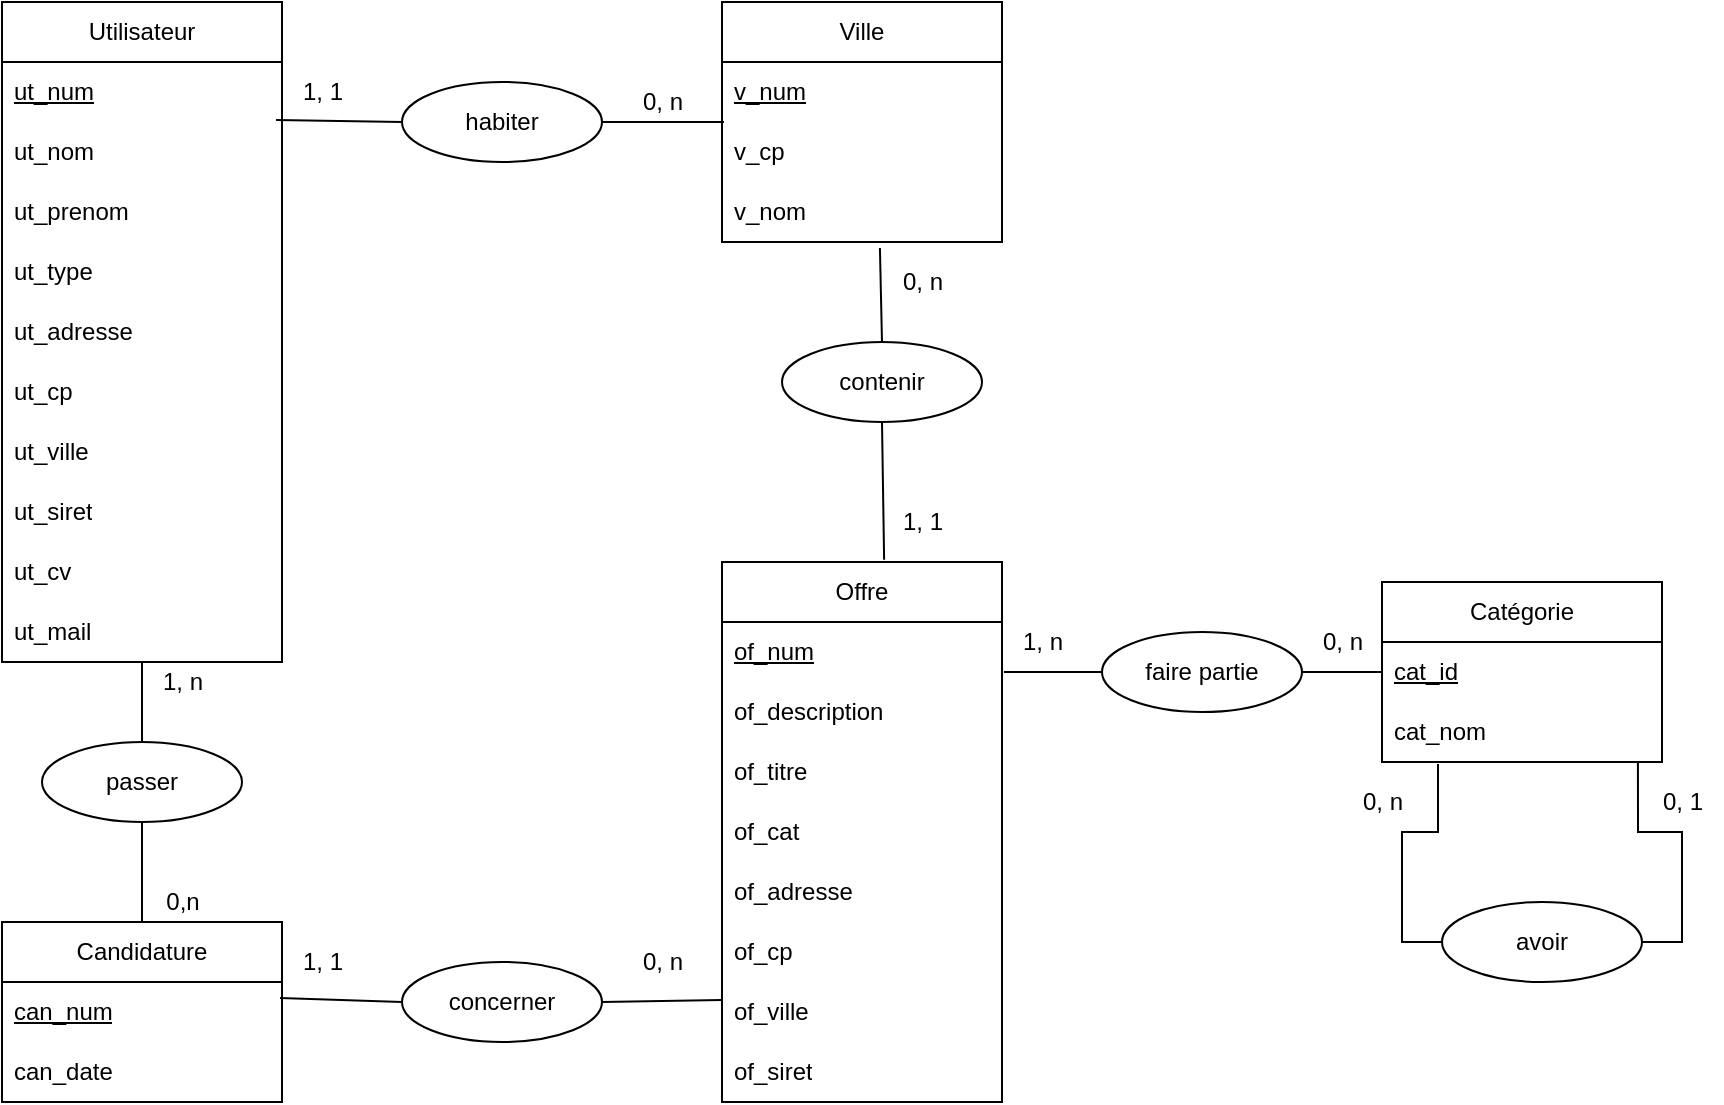 <mxfile version="20.7.4" type="github">
  <diagram id="RKqH6QKQYmLNY-bdnL09" name="Page-1">
    <mxGraphModel dx="1194" dy="764" grid="1" gridSize="10" guides="1" tooltips="1" connect="1" arrows="1" fold="1" page="1" pageScale="1" pageWidth="827" pageHeight="1169" math="0" shadow="0">
      <root>
        <mxCell id="0" />
        <mxCell id="1" parent="0" />
        <mxCell id="12CUieCOk4w_82OdE9bO-1" value="Candidature" style="swimlane;fontStyle=0;childLayout=stackLayout;horizontal=1;startSize=30;horizontalStack=0;resizeParent=1;resizeParentMax=0;resizeLast=0;collapsible=1;marginBottom=0;whiteSpace=wrap;html=1;" vertex="1" parent="1">
          <mxGeometry x="40" y="540" width="140" height="90" as="geometry" />
        </mxCell>
        <mxCell id="12CUieCOk4w_82OdE9bO-2" value="&lt;u&gt;can_num&lt;/u&gt;" style="text;strokeColor=none;fillColor=none;align=left;verticalAlign=middle;spacingLeft=4;spacingRight=4;overflow=hidden;points=[[0,0.5],[1,0.5]];portConstraint=eastwest;rotatable=0;whiteSpace=wrap;html=1;" vertex="1" parent="12CUieCOk4w_82OdE9bO-1">
          <mxGeometry y="30" width="140" height="30" as="geometry" />
        </mxCell>
        <mxCell id="12CUieCOk4w_82OdE9bO-3" value="can_date" style="text;strokeColor=none;fillColor=none;align=left;verticalAlign=middle;spacingLeft=4;spacingRight=4;overflow=hidden;points=[[0,0.5],[1,0.5]];portConstraint=eastwest;rotatable=0;whiteSpace=wrap;html=1;" vertex="1" parent="12CUieCOk4w_82OdE9bO-1">
          <mxGeometry y="60" width="140" height="30" as="geometry" />
        </mxCell>
        <mxCell id="12CUieCOk4w_82OdE9bO-5" value="Offre" style="swimlane;fontStyle=0;childLayout=stackLayout;horizontal=1;startSize=30;horizontalStack=0;resizeParent=1;resizeParentMax=0;resizeLast=0;collapsible=1;marginBottom=0;whiteSpace=wrap;html=1;" vertex="1" parent="1">
          <mxGeometry x="400" y="360" width="140" height="270" as="geometry" />
        </mxCell>
        <mxCell id="12CUieCOk4w_82OdE9bO-6" value="&lt;u&gt;of_num&lt;/u&gt;" style="text;strokeColor=none;fillColor=none;align=left;verticalAlign=middle;spacingLeft=4;spacingRight=4;overflow=hidden;points=[[0,0.5],[1,0.5]];portConstraint=eastwest;rotatable=0;whiteSpace=wrap;html=1;" vertex="1" parent="12CUieCOk4w_82OdE9bO-5">
          <mxGeometry y="30" width="140" height="30" as="geometry" />
        </mxCell>
        <mxCell id="12CUieCOk4w_82OdE9bO-7" value="of_description" style="text;strokeColor=none;fillColor=none;align=left;verticalAlign=middle;spacingLeft=4;spacingRight=4;overflow=hidden;points=[[0,0.5],[1,0.5]];portConstraint=eastwest;rotatable=0;whiteSpace=wrap;html=1;" vertex="1" parent="12CUieCOk4w_82OdE9bO-5">
          <mxGeometry y="60" width="140" height="30" as="geometry" />
        </mxCell>
        <mxCell id="12CUieCOk4w_82OdE9bO-8" value="of_titre" style="text;strokeColor=none;fillColor=none;align=left;verticalAlign=middle;spacingLeft=4;spacingRight=4;overflow=hidden;points=[[0,0.5],[1,0.5]];portConstraint=eastwest;rotatable=0;whiteSpace=wrap;html=1;" vertex="1" parent="12CUieCOk4w_82OdE9bO-5">
          <mxGeometry y="90" width="140" height="30" as="geometry" />
        </mxCell>
        <mxCell id="12CUieCOk4w_82OdE9bO-24" value="of_cat" style="text;strokeColor=none;fillColor=none;align=left;verticalAlign=middle;spacingLeft=4;spacingRight=4;overflow=hidden;points=[[0,0.5],[1,0.5]];portConstraint=eastwest;rotatable=0;whiteSpace=wrap;html=1;" vertex="1" parent="12CUieCOk4w_82OdE9bO-5">
          <mxGeometry y="120" width="140" height="30" as="geometry" />
        </mxCell>
        <mxCell id="12CUieCOk4w_82OdE9bO-23" value="of_adresse" style="text;strokeColor=none;fillColor=none;align=left;verticalAlign=middle;spacingLeft=4;spacingRight=4;overflow=hidden;points=[[0,0.5],[1,0.5]];portConstraint=eastwest;rotatable=0;whiteSpace=wrap;html=1;" vertex="1" parent="12CUieCOk4w_82OdE9bO-5">
          <mxGeometry y="150" width="140" height="30" as="geometry" />
        </mxCell>
        <mxCell id="12CUieCOk4w_82OdE9bO-22" value="of_cp" style="text;strokeColor=none;fillColor=none;align=left;verticalAlign=middle;spacingLeft=4;spacingRight=4;overflow=hidden;points=[[0,0.5],[1,0.5]];portConstraint=eastwest;rotatable=0;whiteSpace=wrap;html=1;" vertex="1" parent="12CUieCOk4w_82OdE9bO-5">
          <mxGeometry y="180" width="140" height="30" as="geometry" />
        </mxCell>
        <mxCell id="12CUieCOk4w_82OdE9bO-21" value="of_ville" style="text;strokeColor=none;fillColor=none;align=left;verticalAlign=middle;spacingLeft=4;spacingRight=4;overflow=hidden;points=[[0,0.5],[1,0.5]];portConstraint=eastwest;rotatable=0;whiteSpace=wrap;html=1;" vertex="1" parent="12CUieCOk4w_82OdE9bO-5">
          <mxGeometry y="210" width="140" height="30" as="geometry" />
        </mxCell>
        <mxCell id="12CUieCOk4w_82OdE9bO-20" value="of_siret" style="text;strokeColor=none;fillColor=none;align=left;verticalAlign=middle;spacingLeft=4;spacingRight=4;overflow=hidden;points=[[0,0.5],[1,0.5]];portConstraint=eastwest;rotatable=0;whiteSpace=wrap;html=1;" vertex="1" parent="12CUieCOk4w_82OdE9bO-5">
          <mxGeometry y="240" width="140" height="30" as="geometry" />
        </mxCell>
        <mxCell id="12CUieCOk4w_82OdE9bO-45" style="edgeStyle=none;rounded=0;orthogonalLoop=1;jettySize=auto;html=1;exitX=0.5;exitY=1;exitDx=0;exitDy=0;entryX=0.5;entryY=0;entryDx=0;entryDy=0;endArrow=none;endFill=0;" edge="1" parent="1" source="12CUieCOk4w_82OdE9bO-9" target="12CUieCOk4w_82OdE9bO-38">
          <mxGeometry relative="1" as="geometry" />
        </mxCell>
        <mxCell id="12CUieCOk4w_82OdE9bO-9" value="Utilisateur" style="swimlane;fontStyle=0;childLayout=stackLayout;horizontal=1;startSize=30;horizontalStack=0;resizeParent=1;resizeParentMax=0;resizeLast=0;collapsible=1;marginBottom=0;whiteSpace=wrap;html=1;" vertex="1" parent="1">
          <mxGeometry x="40" y="80" width="140" height="330" as="geometry" />
        </mxCell>
        <mxCell id="12CUieCOk4w_82OdE9bO-10" value="&lt;u&gt;ut_num&lt;/u&gt;" style="text;strokeColor=none;fillColor=none;align=left;verticalAlign=middle;spacingLeft=4;spacingRight=4;overflow=hidden;points=[[0,0.5],[1,0.5]];portConstraint=eastwest;rotatable=0;whiteSpace=wrap;html=1;" vertex="1" parent="12CUieCOk4w_82OdE9bO-9">
          <mxGeometry y="30" width="140" height="30" as="geometry" />
        </mxCell>
        <mxCell id="12CUieCOk4w_82OdE9bO-11" value="ut_nom" style="text;strokeColor=none;fillColor=none;align=left;verticalAlign=middle;spacingLeft=4;spacingRight=4;overflow=hidden;points=[[0,0.5],[1,0.5]];portConstraint=eastwest;rotatable=0;whiteSpace=wrap;html=1;" vertex="1" parent="12CUieCOk4w_82OdE9bO-9">
          <mxGeometry y="60" width="140" height="30" as="geometry" />
        </mxCell>
        <mxCell id="12CUieCOk4w_82OdE9bO-12" value="ut_prenom" style="text;strokeColor=none;fillColor=none;align=left;verticalAlign=middle;spacingLeft=4;spacingRight=4;overflow=hidden;points=[[0,0.5],[1,0.5]];portConstraint=eastwest;rotatable=0;whiteSpace=wrap;html=1;" vertex="1" parent="12CUieCOk4w_82OdE9bO-9">
          <mxGeometry y="90" width="140" height="30" as="geometry" />
        </mxCell>
        <mxCell id="12CUieCOk4w_82OdE9bO-19" value="ut_type" style="text;strokeColor=none;fillColor=none;align=left;verticalAlign=middle;spacingLeft=4;spacingRight=4;overflow=hidden;points=[[0,0.5],[1,0.5]];portConstraint=eastwest;rotatable=0;whiteSpace=wrap;html=1;" vertex="1" parent="12CUieCOk4w_82OdE9bO-9">
          <mxGeometry y="120" width="140" height="30" as="geometry" />
        </mxCell>
        <mxCell id="12CUieCOk4w_82OdE9bO-18" value="ut_adresse" style="text;strokeColor=none;fillColor=none;align=left;verticalAlign=middle;spacingLeft=4;spacingRight=4;overflow=hidden;points=[[0,0.5],[1,0.5]];portConstraint=eastwest;rotatable=0;whiteSpace=wrap;html=1;" vertex="1" parent="12CUieCOk4w_82OdE9bO-9">
          <mxGeometry y="150" width="140" height="30" as="geometry" />
        </mxCell>
        <mxCell id="12CUieCOk4w_82OdE9bO-17" value="ut_cp" style="text;strokeColor=none;fillColor=none;align=left;verticalAlign=middle;spacingLeft=4;spacingRight=4;overflow=hidden;points=[[0,0.5],[1,0.5]];portConstraint=eastwest;rotatable=0;whiteSpace=wrap;html=1;" vertex="1" parent="12CUieCOk4w_82OdE9bO-9">
          <mxGeometry y="180" width="140" height="30" as="geometry" />
        </mxCell>
        <mxCell id="12CUieCOk4w_82OdE9bO-16" value="ut_ville" style="text;strokeColor=none;fillColor=none;align=left;verticalAlign=middle;spacingLeft=4;spacingRight=4;overflow=hidden;points=[[0,0.5],[1,0.5]];portConstraint=eastwest;rotatable=0;whiteSpace=wrap;html=1;" vertex="1" parent="12CUieCOk4w_82OdE9bO-9">
          <mxGeometry y="210" width="140" height="30" as="geometry" />
        </mxCell>
        <mxCell id="12CUieCOk4w_82OdE9bO-15" value="ut_siret" style="text;strokeColor=none;fillColor=none;align=left;verticalAlign=middle;spacingLeft=4;spacingRight=4;overflow=hidden;points=[[0,0.5],[1,0.5]];portConstraint=eastwest;rotatable=0;whiteSpace=wrap;html=1;" vertex="1" parent="12CUieCOk4w_82OdE9bO-9">
          <mxGeometry y="240" width="140" height="30" as="geometry" />
        </mxCell>
        <mxCell id="12CUieCOk4w_82OdE9bO-14" value="ut_cv" style="text;strokeColor=none;fillColor=none;align=left;verticalAlign=middle;spacingLeft=4;spacingRight=4;overflow=hidden;points=[[0,0.5],[1,0.5]];portConstraint=eastwest;rotatable=0;whiteSpace=wrap;html=1;" vertex="1" parent="12CUieCOk4w_82OdE9bO-9">
          <mxGeometry y="270" width="140" height="30" as="geometry" />
        </mxCell>
        <mxCell id="12CUieCOk4w_82OdE9bO-13" value="ut_mail" style="text;strokeColor=none;fillColor=none;align=left;verticalAlign=middle;spacingLeft=4;spacingRight=4;overflow=hidden;points=[[0,0.5],[1,0.5]];portConstraint=eastwest;rotatable=0;whiteSpace=wrap;html=1;" vertex="1" parent="12CUieCOk4w_82OdE9bO-9">
          <mxGeometry y="300" width="140" height="30" as="geometry" />
        </mxCell>
        <mxCell id="12CUieCOk4w_82OdE9bO-25" value="Catégorie" style="swimlane;fontStyle=0;childLayout=stackLayout;horizontal=1;startSize=30;horizontalStack=0;resizeParent=1;resizeParentMax=0;resizeLast=0;collapsible=1;marginBottom=0;whiteSpace=wrap;html=1;" vertex="1" parent="1">
          <mxGeometry x="730" y="370" width="140" height="90" as="geometry" />
        </mxCell>
        <mxCell id="12CUieCOk4w_82OdE9bO-26" value="&lt;u&gt;cat_id&lt;/u&gt;" style="text;strokeColor=none;fillColor=none;align=left;verticalAlign=middle;spacingLeft=4;spacingRight=4;overflow=hidden;points=[[0,0.5],[1,0.5]];portConstraint=eastwest;rotatable=0;whiteSpace=wrap;html=1;" vertex="1" parent="12CUieCOk4w_82OdE9bO-25">
          <mxGeometry y="30" width="140" height="30" as="geometry" />
        </mxCell>
        <mxCell id="12CUieCOk4w_82OdE9bO-27" value="cat_nom" style="text;strokeColor=none;fillColor=none;align=left;verticalAlign=middle;spacingLeft=4;spacingRight=4;overflow=hidden;points=[[0,0.5],[1,0.5]];portConstraint=eastwest;rotatable=0;whiteSpace=wrap;html=1;" vertex="1" parent="12CUieCOk4w_82OdE9bO-25">
          <mxGeometry y="60" width="140" height="30" as="geometry" />
        </mxCell>
        <mxCell id="12CUieCOk4w_82OdE9bO-29" value="Ville" style="swimlane;fontStyle=0;childLayout=stackLayout;horizontal=1;startSize=30;horizontalStack=0;resizeParent=1;resizeParentMax=0;resizeLast=0;collapsible=1;marginBottom=0;whiteSpace=wrap;html=1;" vertex="1" parent="1">
          <mxGeometry x="400" y="80" width="140" height="120" as="geometry" />
        </mxCell>
        <mxCell id="12CUieCOk4w_82OdE9bO-30" value="&lt;u&gt;v_num&lt;/u&gt;" style="text;strokeColor=none;fillColor=none;align=left;verticalAlign=middle;spacingLeft=4;spacingRight=4;overflow=hidden;points=[[0,0.5],[1,0.5]];portConstraint=eastwest;rotatable=0;whiteSpace=wrap;html=1;" vertex="1" parent="12CUieCOk4w_82OdE9bO-29">
          <mxGeometry y="30" width="140" height="30" as="geometry" />
        </mxCell>
        <mxCell id="12CUieCOk4w_82OdE9bO-31" value="v_cp" style="text;strokeColor=none;fillColor=none;align=left;verticalAlign=middle;spacingLeft=4;spacingRight=4;overflow=hidden;points=[[0,0.5],[1,0.5]];portConstraint=eastwest;rotatable=0;whiteSpace=wrap;html=1;" vertex="1" parent="12CUieCOk4w_82OdE9bO-29">
          <mxGeometry y="60" width="140" height="30" as="geometry" />
        </mxCell>
        <mxCell id="12CUieCOk4w_82OdE9bO-32" value="v_nom" style="text;strokeColor=none;fillColor=none;align=left;verticalAlign=middle;spacingLeft=4;spacingRight=4;overflow=hidden;points=[[0,0.5],[1,0.5]];portConstraint=eastwest;rotatable=0;whiteSpace=wrap;html=1;" vertex="1" parent="12CUieCOk4w_82OdE9bO-29">
          <mxGeometry y="90" width="140" height="30" as="geometry" />
        </mxCell>
        <mxCell id="12CUieCOk4w_82OdE9bO-41" style="edgeStyle=none;rounded=0;orthogonalLoop=1;jettySize=auto;html=1;exitX=0;exitY=0.5;exitDx=0;exitDy=0;entryX=0.979;entryY=-0.033;entryDx=0;entryDy=0;entryPerimeter=0;endArrow=none;endFill=0;" edge="1" parent="1" source="12CUieCOk4w_82OdE9bO-33" target="12CUieCOk4w_82OdE9bO-11">
          <mxGeometry relative="1" as="geometry" />
        </mxCell>
        <mxCell id="12CUieCOk4w_82OdE9bO-42" style="edgeStyle=none;rounded=0;orthogonalLoop=1;jettySize=auto;html=1;exitX=1;exitY=0.5;exitDx=0;exitDy=0;entryX=0.007;entryY=0;entryDx=0;entryDy=0;entryPerimeter=0;endArrow=none;endFill=0;" edge="1" parent="1" source="12CUieCOk4w_82OdE9bO-33" target="12CUieCOk4w_82OdE9bO-31">
          <mxGeometry relative="1" as="geometry" />
        </mxCell>
        <mxCell id="12CUieCOk4w_82OdE9bO-33" value="habiter" style="ellipse;whiteSpace=wrap;html=1;" vertex="1" parent="1">
          <mxGeometry x="240" y="120" width="100" height="40" as="geometry" />
        </mxCell>
        <mxCell id="12CUieCOk4w_82OdE9bO-43" style="edgeStyle=none;rounded=0;orthogonalLoop=1;jettySize=auto;html=1;exitX=0.5;exitY=0;exitDx=0;exitDy=0;entryX=0.564;entryY=1.1;entryDx=0;entryDy=0;entryPerimeter=0;endArrow=none;endFill=0;" edge="1" parent="1" source="12CUieCOk4w_82OdE9bO-34" target="12CUieCOk4w_82OdE9bO-32">
          <mxGeometry relative="1" as="geometry" />
        </mxCell>
        <mxCell id="12CUieCOk4w_82OdE9bO-44" style="edgeStyle=none;rounded=0;orthogonalLoop=1;jettySize=auto;html=1;exitX=0.5;exitY=1;exitDx=0;exitDy=0;entryX=0.579;entryY=-0.004;entryDx=0;entryDy=0;entryPerimeter=0;endArrow=none;endFill=0;" edge="1" parent="1" source="12CUieCOk4w_82OdE9bO-34" target="12CUieCOk4w_82OdE9bO-5">
          <mxGeometry relative="1" as="geometry" />
        </mxCell>
        <mxCell id="12CUieCOk4w_82OdE9bO-34" value="contenir" style="ellipse;whiteSpace=wrap;html=1;" vertex="1" parent="1">
          <mxGeometry x="430" y="250" width="100" height="40" as="geometry" />
        </mxCell>
        <mxCell id="12CUieCOk4w_82OdE9bO-49" style="edgeStyle=none;rounded=0;orthogonalLoop=1;jettySize=auto;html=1;exitX=0;exitY=0.5;exitDx=0;exitDy=0;entryX=1.007;entryY=0.833;entryDx=0;entryDy=0;entryPerimeter=0;endArrow=none;endFill=0;" edge="1" parent="1" source="12CUieCOk4w_82OdE9bO-35" target="12CUieCOk4w_82OdE9bO-6">
          <mxGeometry relative="1" as="geometry" />
        </mxCell>
        <mxCell id="12CUieCOk4w_82OdE9bO-50" style="edgeStyle=orthogonalEdgeStyle;rounded=0;orthogonalLoop=1;jettySize=auto;html=1;exitX=1;exitY=0.5;exitDx=0;exitDy=0;entryX=0;entryY=0.5;entryDx=0;entryDy=0;endArrow=none;endFill=0;" edge="1" parent="1" source="12CUieCOk4w_82OdE9bO-35" target="12CUieCOk4w_82OdE9bO-26">
          <mxGeometry relative="1" as="geometry" />
        </mxCell>
        <mxCell id="12CUieCOk4w_82OdE9bO-35" value="faire partie" style="ellipse;whiteSpace=wrap;html=1;" vertex="1" parent="1">
          <mxGeometry x="590" y="395" width="100" height="40" as="geometry" />
        </mxCell>
        <mxCell id="12CUieCOk4w_82OdE9bO-51" style="edgeStyle=orthogonalEdgeStyle;rounded=0;orthogonalLoop=1;jettySize=auto;html=1;exitX=0;exitY=0.5;exitDx=0;exitDy=0;entryX=0.2;entryY=1.033;entryDx=0;entryDy=0;entryPerimeter=0;endArrow=none;endFill=0;" edge="1" parent="1" source="12CUieCOk4w_82OdE9bO-37" target="12CUieCOk4w_82OdE9bO-27">
          <mxGeometry relative="1" as="geometry" />
        </mxCell>
        <mxCell id="12CUieCOk4w_82OdE9bO-52" style="edgeStyle=orthogonalEdgeStyle;rounded=0;orthogonalLoop=1;jettySize=auto;html=1;exitX=1;exitY=0.5;exitDx=0;exitDy=0;entryX=0.914;entryY=1;entryDx=0;entryDy=0;entryPerimeter=0;endArrow=none;endFill=0;" edge="1" parent="1" source="12CUieCOk4w_82OdE9bO-37" target="12CUieCOk4w_82OdE9bO-27">
          <mxGeometry relative="1" as="geometry" />
        </mxCell>
        <mxCell id="12CUieCOk4w_82OdE9bO-37" value="avoir" style="ellipse;whiteSpace=wrap;html=1;" vertex="1" parent="1">
          <mxGeometry x="760" y="530" width="100" height="40" as="geometry" />
        </mxCell>
        <mxCell id="12CUieCOk4w_82OdE9bO-46" style="edgeStyle=none;rounded=0;orthogonalLoop=1;jettySize=auto;html=1;exitX=0.5;exitY=1;exitDx=0;exitDy=0;entryX=0.5;entryY=0;entryDx=0;entryDy=0;endArrow=none;endFill=0;" edge="1" parent="1" source="12CUieCOk4w_82OdE9bO-38" target="12CUieCOk4w_82OdE9bO-1">
          <mxGeometry relative="1" as="geometry" />
        </mxCell>
        <mxCell id="12CUieCOk4w_82OdE9bO-38" value="passer" style="ellipse;whiteSpace=wrap;html=1;" vertex="1" parent="1">
          <mxGeometry x="60" y="450" width="100" height="40" as="geometry" />
        </mxCell>
        <mxCell id="12CUieCOk4w_82OdE9bO-47" style="edgeStyle=none;rounded=0;orthogonalLoop=1;jettySize=auto;html=1;exitX=0;exitY=0.5;exitDx=0;exitDy=0;entryX=0.993;entryY=0.267;entryDx=0;entryDy=0;entryPerimeter=0;endArrow=none;endFill=0;" edge="1" parent="1" source="12CUieCOk4w_82OdE9bO-39" target="12CUieCOk4w_82OdE9bO-2">
          <mxGeometry relative="1" as="geometry" />
        </mxCell>
        <mxCell id="12CUieCOk4w_82OdE9bO-48" style="edgeStyle=none;rounded=0;orthogonalLoop=1;jettySize=auto;html=1;exitX=1;exitY=0.5;exitDx=0;exitDy=0;entryX=0;entryY=0.3;entryDx=0;entryDy=0;entryPerimeter=0;endArrow=none;endFill=0;" edge="1" parent="1" source="12CUieCOk4w_82OdE9bO-39" target="12CUieCOk4w_82OdE9bO-21">
          <mxGeometry relative="1" as="geometry" />
        </mxCell>
        <mxCell id="12CUieCOk4w_82OdE9bO-39" value="concerner" style="ellipse;whiteSpace=wrap;html=1;" vertex="1" parent="1">
          <mxGeometry x="240" y="560" width="100" height="40" as="geometry" />
        </mxCell>
        <mxCell id="12CUieCOk4w_82OdE9bO-53" value="1, 1" style="text;html=1;align=center;verticalAlign=middle;resizable=0;points=[];autosize=1;strokeColor=none;fillColor=none;" vertex="1" parent="1">
          <mxGeometry x="180" y="110" width="40" height="30" as="geometry" />
        </mxCell>
        <mxCell id="12CUieCOk4w_82OdE9bO-54" value="0, n" style="text;html=1;align=center;verticalAlign=middle;resizable=0;points=[];autosize=1;strokeColor=none;fillColor=none;" vertex="1" parent="1">
          <mxGeometry x="350" y="115" width="40" height="30" as="geometry" />
        </mxCell>
        <mxCell id="12CUieCOk4w_82OdE9bO-55" value="1, n" style="text;html=1;align=center;verticalAlign=middle;resizable=0;points=[];autosize=1;strokeColor=none;fillColor=none;" vertex="1" parent="1">
          <mxGeometry x="110" y="405" width="40" height="30" as="geometry" />
        </mxCell>
        <mxCell id="12CUieCOk4w_82OdE9bO-56" value="0,n" style="text;html=1;align=center;verticalAlign=middle;resizable=0;points=[];autosize=1;strokeColor=none;fillColor=none;" vertex="1" parent="1">
          <mxGeometry x="110" y="515" width="40" height="30" as="geometry" />
        </mxCell>
        <mxCell id="12CUieCOk4w_82OdE9bO-57" value="1, 1" style="text;html=1;align=center;verticalAlign=middle;resizable=0;points=[];autosize=1;strokeColor=none;fillColor=none;" vertex="1" parent="1">
          <mxGeometry x="180" y="545" width="40" height="30" as="geometry" />
        </mxCell>
        <mxCell id="12CUieCOk4w_82OdE9bO-58" value="0, n" style="text;html=1;align=center;verticalAlign=middle;resizable=0;points=[];autosize=1;strokeColor=none;fillColor=none;" vertex="1" parent="1">
          <mxGeometry x="350" y="545" width="40" height="30" as="geometry" />
        </mxCell>
        <mxCell id="12CUieCOk4w_82OdE9bO-59" value="1, 1" style="text;html=1;align=center;verticalAlign=middle;resizable=0;points=[];autosize=1;strokeColor=none;fillColor=none;" vertex="1" parent="1">
          <mxGeometry x="480" y="325" width="40" height="30" as="geometry" />
        </mxCell>
        <mxCell id="12CUieCOk4w_82OdE9bO-60" value="0, n" style="text;html=1;align=center;verticalAlign=middle;resizable=0;points=[];autosize=1;strokeColor=none;fillColor=none;" vertex="1" parent="1">
          <mxGeometry x="480" y="205" width="40" height="30" as="geometry" />
        </mxCell>
        <mxCell id="12CUieCOk4w_82OdE9bO-61" value="1, n" style="text;html=1;align=center;verticalAlign=middle;resizable=0;points=[];autosize=1;strokeColor=none;fillColor=none;" vertex="1" parent="1">
          <mxGeometry x="540" y="385" width="40" height="30" as="geometry" />
        </mxCell>
        <mxCell id="12CUieCOk4w_82OdE9bO-62" value="0, n" style="text;html=1;align=center;verticalAlign=middle;resizable=0;points=[];autosize=1;strokeColor=none;fillColor=none;" vertex="1" parent="1">
          <mxGeometry x="690" y="385" width="40" height="30" as="geometry" />
        </mxCell>
        <mxCell id="12CUieCOk4w_82OdE9bO-63" value="0, n" style="text;html=1;align=center;verticalAlign=middle;resizable=0;points=[];autosize=1;strokeColor=none;fillColor=none;" vertex="1" parent="1">
          <mxGeometry x="710" y="465" width="40" height="30" as="geometry" />
        </mxCell>
        <mxCell id="12CUieCOk4w_82OdE9bO-64" value="0, 1" style="text;html=1;align=center;verticalAlign=middle;resizable=0;points=[];autosize=1;strokeColor=none;fillColor=none;" vertex="1" parent="1">
          <mxGeometry x="860" y="465" width="40" height="30" as="geometry" />
        </mxCell>
      </root>
    </mxGraphModel>
  </diagram>
</mxfile>

